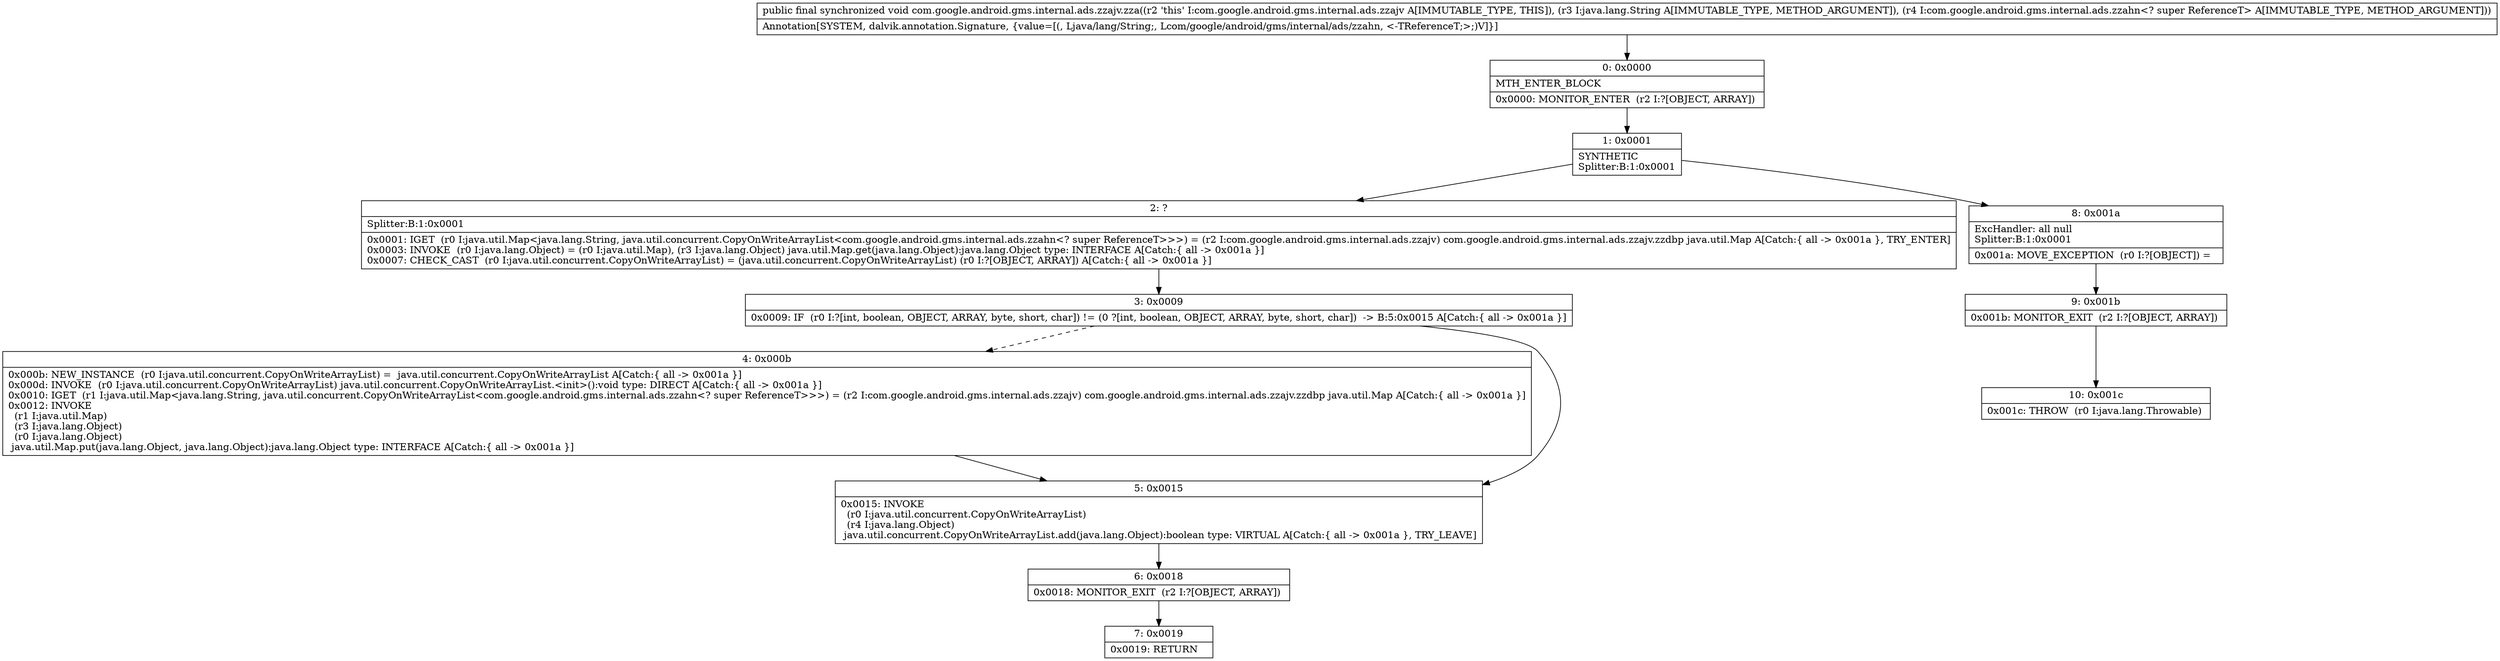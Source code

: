 digraph "CFG forcom.google.android.gms.internal.ads.zzajv.zza(Ljava\/lang\/String;Lcom\/google\/android\/gms\/internal\/ads\/zzahn;)V" {
Node_0 [shape=record,label="{0\:\ 0x0000|MTH_ENTER_BLOCK\l|0x0000: MONITOR_ENTER  (r2 I:?[OBJECT, ARRAY]) \l}"];
Node_1 [shape=record,label="{1\:\ 0x0001|SYNTHETIC\lSplitter:B:1:0x0001\l}"];
Node_2 [shape=record,label="{2\:\ ?|Splitter:B:1:0x0001\l|0x0001: IGET  (r0 I:java.util.Map\<java.lang.String, java.util.concurrent.CopyOnWriteArrayList\<com.google.android.gms.internal.ads.zzahn\<? super ReferenceT\>\>\>) = (r2 I:com.google.android.gms.internal.ads.zzajv) com.google.android.gms.internal.ads.zzajv.zzdbp java.util.Map A[Catch:\{ all \-\> 0x001a \}, TRY_ENTER]\l0x0003: INVOKE  (r0 I:java.lang.Object) = (r0 I:java.util.Map), (r3 I:java.lang.Object) java.util.Map.get(java.lang.Object):java.lang.Object type: INTERFACE A[Catch:\{ all \-\> 0x001a \}]\l0x0007: CHECK_CAST  (r0 I:java.util.concurrent.CopyOnWriteArrayList) = (java.util.concurrent.CopyOnWriteArrayList) (r0 I:?[OBJECT, ARRAY]) A[Catch:\{ all \-\> 0x001a \}]\l}"];
Node_3 [shape=record,label="{3\:\ 0x0009|0x0009: IF  (r0 I:?[int, boolean, OBJECT, ARRAY, byte, short, char]) != (0 ?[int, boolean, OBJECT, ARRAY, byte, short, char])  \-\> B:5:0x0015 A[Catch:\{ all \-\> 0x001a \}]\l}"];
Node_4 [shape=record,label="{4\:\ 0x000b|0x000b: NEW_INSTANCE  (r0 I:java.util.concurrent.CopyOnWriteArrayList) =  java.util.concurrent.CopyOnWriteArrayList A[Catch:\{ all \-\> 0x001a \}]\l0x000d: INVOKE  (r0 I:java.util.concurrent.CopyOnWriteArrayList) java.util.concurrent.CopyOnWriteArrayList.\<init\>():void type: DIRECT A[Catch:\{ all \-\> 0x001a \}]\l0x0010: IGET  (r1 I:java.util.Map\<java.lang.String, java.util.concurrent.CopyOnWriteArrayList\<com.google.android.gms.internal.ads.zzahn\<? super ReferenceT\>\>\>) = (r2 I:com.google.android.gms.internal.ads.zzajv) com.google.android.gms.internal.ads.zzajv.zzdbp java.util.Map A[Catch:\{ all \-\> 0x001a \}]\l0x0012: INVOKE  \l  (r1 I:java.util.Map)\l  (r3 I:java.lang.Object)\l  (r0 I:java.lang.Object)\l java.util.Map.put(java.lang.Object, java.lang.Object):java.lang.Object type: INTERFACE A[Catch:\{ all \-\> 0x001a \}]\l}"];
Node_5 [shape=record,label="{5\:\ 0x0015|0x0015: INVOKE  \l  (r0 I:java.util.concurrent.CopyOnWriteArrayList)\l  (r4 I:java.lang.Object)\l java.util.concurrent.CopyOnWriteArrayList.add(java.lang.Object):boolean type: VIRTUAL A[Catch:\{ all \-\> 0x001a \}, TRY_LEAVE]\l}"];
Node_6 [shape=record,label="{6\:\ 0x0018|0x0018: MONITOR_EXIT  (r2 I:?[OBJECT, ARRAY]) \l}"];
Node_7 [shape=record,label="{7\:\ 0x0019|0x0019: RETURN   \l}"];
Node_8 [shape=record,label="{8\:\ 0x001a|ExcHandler: all null\lSplitter:B:1:0x0001\l|0x001a: MOVE_EXCEPTION  (r0 I:?[OBJECT]) =  \l}"];
Node_9 [shape=record,label="{9\:\ 0x001b|0x001b: MONITOR_EXIT  (r2 I:?[OBJECT, ARRAY]) \l}"];
Node_10 [shape=record,label="{10\:\ 0x001c|0x001c: THROW  (r0 I:java.lang.Throwable) \l}"];
MethodNode[shape=record,label="{public final synchronized void com.google.android.gms.internal.ads.zzajv.zza((r2 'this' I:com.google.android.gms.internal.ads.zzajv A[IMMUTABLE_TYPE, THIS]), (r3 I:java.lang.String A[IMMUTABLE_TYPE, METHOD_ARGUMENT]), (r4 I:com.google.android.gms.internal.ads.zzahn\<? super ReferenceT\> A[IMMUTABLE_TYPE, METHOD_ARGUMENT]))  | Annotation[SYSTEM, dalvik.annotation.Signature, \{value=[(, Ljava\/lang\/String;, Lcom\/google\/android\/gms\/internal\/ads\/zzahn, \<\-TReferenceT;\>;)V]\}]\l}"];
MethodNode -> Node_0;
Node_0 -> Node_1;
Node_1 -> Node_2;
Node_1 -> Node_8;
Node_2 -> Node_3;
Node_3 -> Node_4[style=dashed];
Node_3 -> Node_5;
Node_4 -> Node_5;
Node_5 -> Node_6;
Node_6 -> Node_7;
Node_8 -> Node_9;
Node_9 -> Node_10;
}

